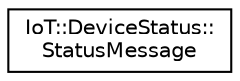 digraph "Graphical Class Hierarchy"
{
 // LATEX_PDF_SIZE
  edge [fontname="Helvetica",fontsize="10",labelfontname="Helvetica",labelfontsize="10"];
  node [fontname="Helvetica",fontsize="10",shape=record];
  rankdir="LR";
  Node0 [label="IoT::DeviceStatus::\lStatusMessage",height=0.2,width=0.4,color="black", fillcolor="white", style="filled",URL="$structIoT_1_1DeviceStatus_1_1StatusMessage.html",tooltip="A device status message."];
}
